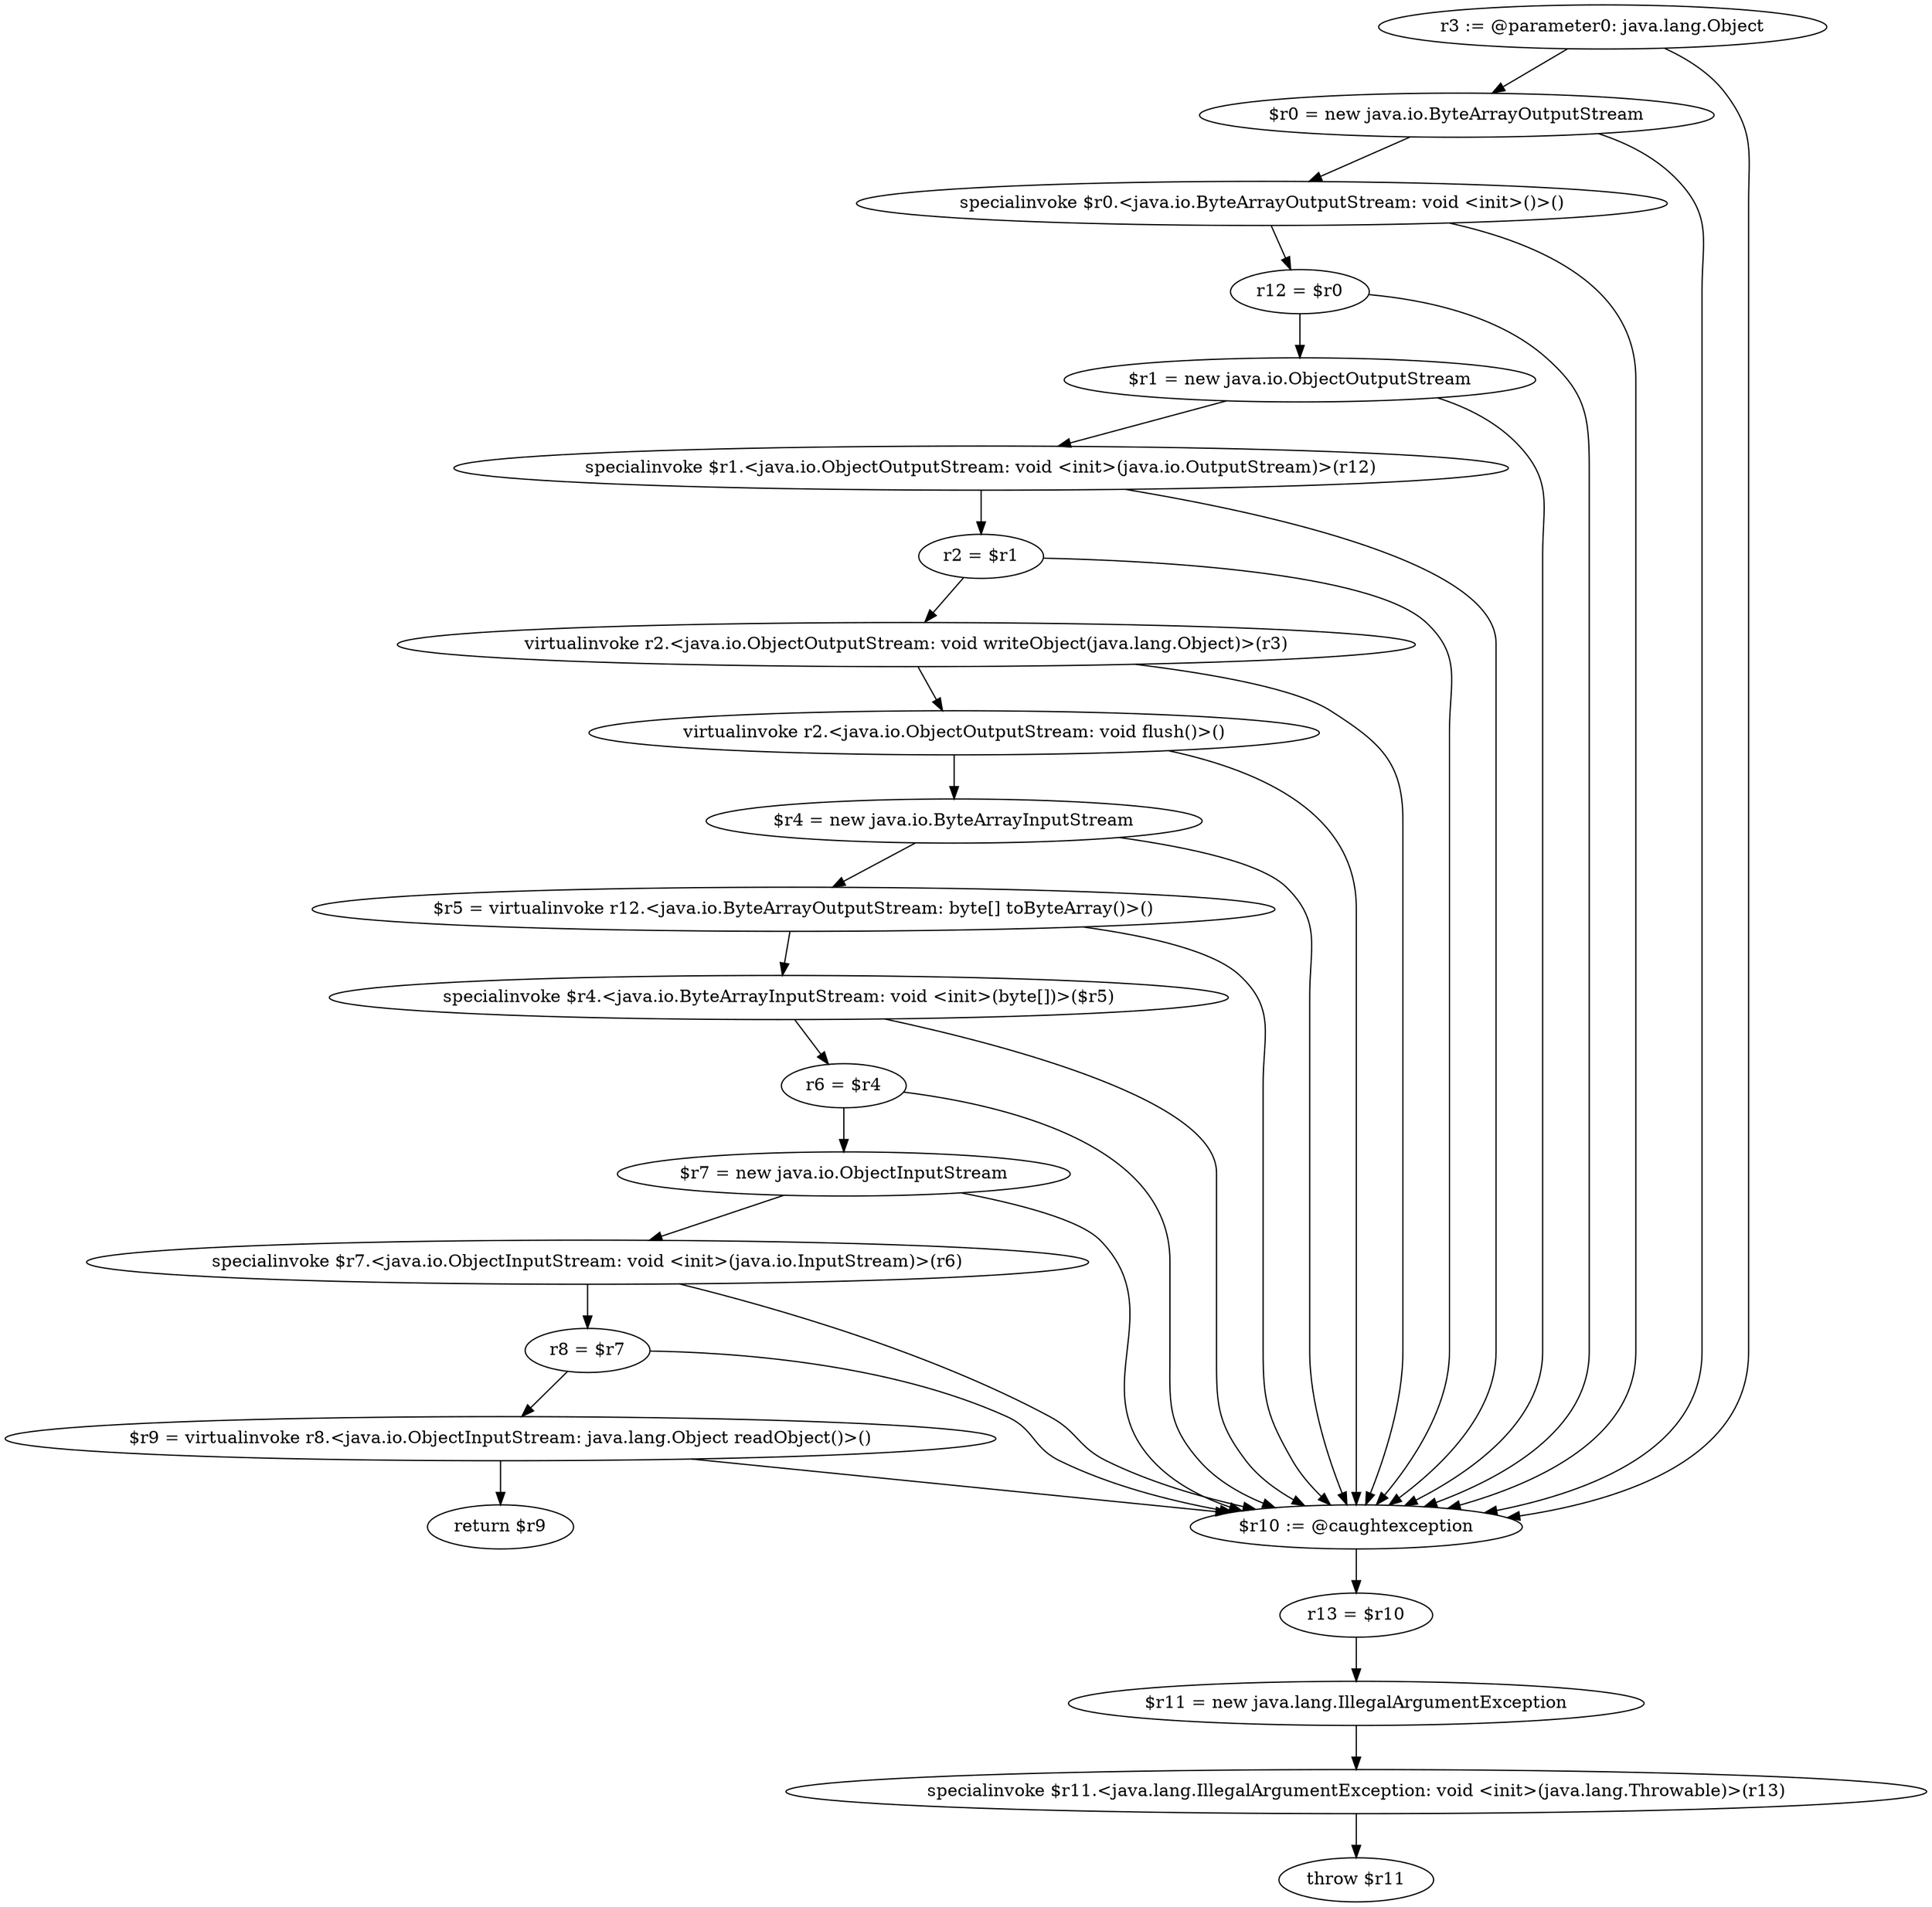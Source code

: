 digraph "unitGraph" {
    "r3 := @parameter0: java.lang.Object"
    "$r0 = new java.io.ByteArrayOutputStream"
    "specialinvoke $r0.<java.io.ByteArrayOutputStream: void <init>()>()"
    "r12 = $r0"
    "$r1 = new java.io.ObjectOutputStream"
    "specialinvoke $r1.<java.io.ObjectOutputStream: void <init>(java.io.OutputStream)>(r12)"
    "r2 = $r1"
    "virtualinvoke r2.<java.io.ObjectOutputStream: void writeObject(java.lang.Object)>(r3)"
    "virtualinvoke r2.<java.io.ObjectOutputStream: void flush()>()"
    "$r4 = new java.io.ByteArrayInputStream"
    "$r5 = virtualinvoke r12.<java.io.ByteArrayOutputStream: byte[] toByteArray()>()"
    "specialinvoke $r4.<java.io.ByteArrayInputStream: void <init>(byte[])>($r5)"
    "r6 = $r4"
    "$r7 = new java.io.ObjectInputStream"
    "specialinvoke $r7.<java.io.ObjectInputStream: void <init>(java.io.InputStream)>(r6)"
    "r8 = $r7"
    "$r9 = virtualinvoke r8.<java.io.ObjectInputStream: java.lang.Object readObject()>()"
    "return $r9"
    "$r10 := @caughtexception"
    "r13 = $r10"
    "$r11 = new java.lang.IllegalArgumentException"
    "specialinvoke $r11.<java.lang.IllegalArgumentException: void <init>(java.lang.Throwable)>(r13)"
    "throw $r11"
    "r3 := @parameter0: java.lang.Object"->"$r0 = new java.io.ByteArrayOutputStream";
    "r3 := @parameter0: java.lang.Object"->"$r10 := @caughtexception";
    "$r0 = new java.io.ByteArrayOutputStream"->"specialinvoke $r0.<java.io.ByteArrayOutputStream: void <init>()>()";
    "$r0 = new java.io.ByteArrayOutputStream"->"$r10 := @caughtexception";
    "specialinvoke $r0.<java.io.ByteArrayOutputStream: void <init>()>()"->"r12 = $r0";
    "specialinvoke $r0.<java.io.ByteArrayOutputStream: void <init>()>()"->"$r10 := @caughtexception";
    "r12 = $r0"->"$r1 = new java.io.ObjectOutputStream";
    "r12 = $r0"->"$r10 := @caughtexception";
    "$r1 = new java.io.ObjectOutputStream"->"specialinvoke $r1.<java.io.ObjectOutputStream: void <init>(java.io.OutputStream)>(r12)";
    "$r1 = new java.io.ObjectOutputStream"->"$r10 := @caughtexception";
    "specialinvoke $r1.<java.io.ObjectOutputStream: void <init>(java.io.OutputStream)>(r12)"->"r2 = $r1";
    "specialinvoke $r1.<java.io.ObjectOutputStream: void <init>(java.io.OutputStream)>(r12)"->"$r10 := @caughtexception";
    "r2 = $r1"->"virtualinvoke r2.<java.io.ObjectOutputStream: void writeObject(java.lang.Object)>(r3)";
    "r2 = $r1"->"$r10 := @caughtexception";
    "virtualinvoke r2.<java.io.ObjectOutputStream: void writeObject(java.lang.Object)>(r3)"->"virtualinvoke r2.<java.io.ObjectOutputStream: void flush()>()";
    "virtualinvoke r2.<java.io.ObjectOutputStream: void writeObject(java.lang.Object)>(r3)"->"$r10 := @caughtexception";
    "virtualinvoke r2.<java.io.ObjectOutputStream: void flush()>()"->"$r4 = new java.io.ByteArrayInputStream";
    "virtualinvoke r2.<java.io.ObjectOutputStream: void flush()>()"->"$r10 := @caughtexception";
    "$r4 = new java.io.ByteArrayInputStream"->"$r5 = virtualinvoke r12.<java.io.ByteArrayOutputStream: byte[] toByteArray()>()";
    "$r4 = new java.io.ByteArrayInputStream"->"$r10 := @caughtexception";
    "$r5 = virtualinvoke r12.<java.io.ByteArrayOutputStream: byte[] toByteArray()>()"->"specialinvoke $r4.<java.io.ByteArrayInputStream: void <init>(byte[])>($r5)";
    "$r5 = virtualinvoke r12.<java.io.ByteArrayOutputStream: byte[] toByteArray()>()"->"$r10 := @caughtexception";
    "specialinvoke $r4.<java.io.ByteArrayInputStream: void <init>(byte[])>($r5)"->"r6 = $r4";
    "specialinvoke $r4.<java.io.ByteArrayInputStream: void <init>(byte[])>($r5)"->"$r10 := @caughtexception";
    "r6 = $r4"->"$r7 = new java.io.ObjectInputStream";
    "r6 = $r4"->"$r10 := @caughtexception";
    "$r7 = new java.io.ObjectInputStream"->"specialinvoke $r7.<java.io.ObjectInputStream: void <init>(java.io.InputStream)>(r6)";
    "$r7 = new java.io.ObjectInputStream"->"$r10 := @caughtexception";
    "specialinvoke $r7.<java.io.ObjectInputStream: void <init>(java.io.InputStream)>(r6)"->"r8 = $r7";
    "specialinvoke $r7.<java.io.ObjectInputStream: void <init>(java.io.InputStream)>(r6)"->"$r10 := @caughtexception";
    "r8 = $r7"->"$r9 = virtualinvoke r8.<java.io.ObjectInputStream: java.lang.Object readObject()>()";
    "r8 = $r7"->"$r10 := @caughtexception";
    "$r9 = virtualinvoke r8.<java.io.ObjectInputStream: java.lang.Object readObject()>()"->"return $r9";
    "$r9 = virtualinvoke r8.<java.io.ObjectInputStream: java.lang.Object readObject()>()"->"$r10 := @caughtexception";
    "$r10 := @caughtexception"->"r13 = $r10";
    "r13 = $r10"->"$r11 = new java.lang.IllegalArgumentException";
    "$r11 = new java.lang.IllegalArgumentException"->"specialinvoke $r11.<java.lang.IllegalArgumentException: void <init>(java.lang.Throwable)>(r13)";
    "specialinvoke $r11.<java.lang.IllegalArgumentException: void <init>(java.lang.Throwable)>(r13)"->"throw $r11";
}
